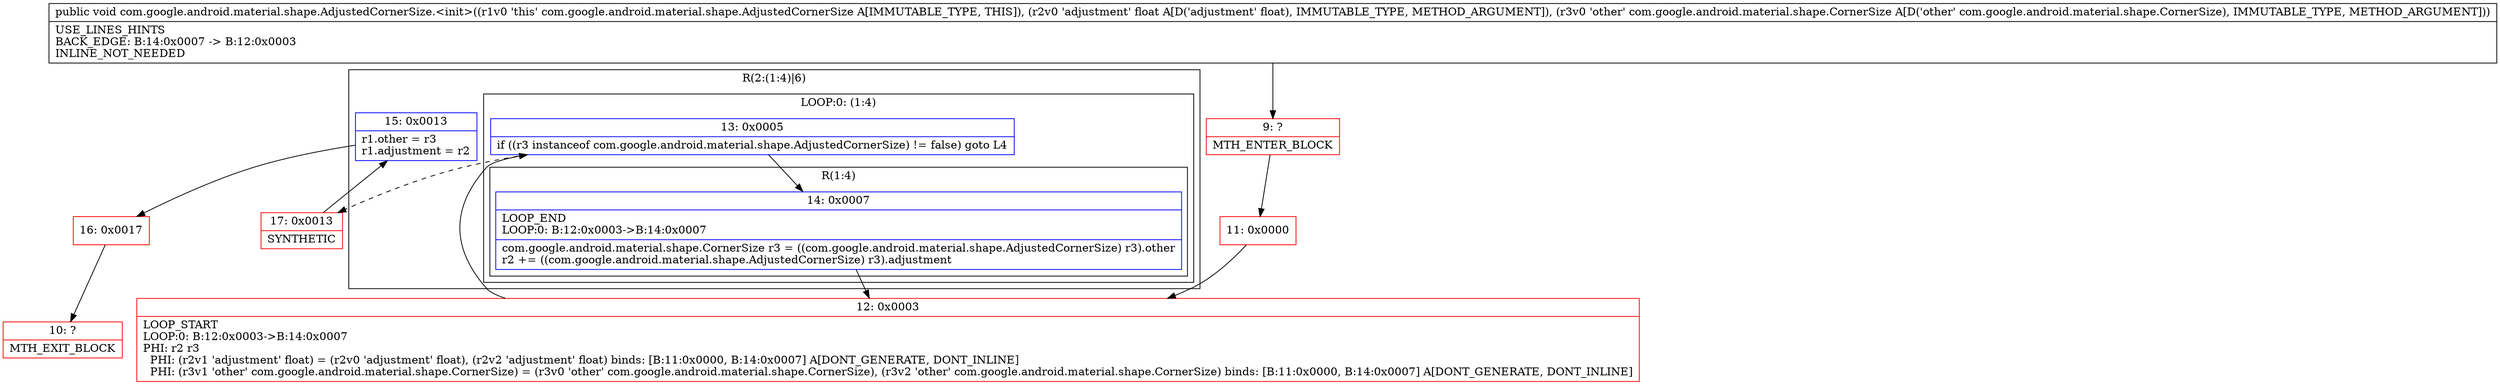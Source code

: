 digraph "CFG forcom.google.android.material.shape.AdjustedCornerSize.\<init\>(FLcom\/google\/android\/material\/shape\/CornerSize;)V" {
subgraph cluster_Region_1596113628 {
label = "R(2:(1:4)|6)";
node [shape=record,color=blue];
subgraph cluster_LoopRegion_893349867 {
label = "LOOP:0: (1:4)";
node [shape=record,color=blue];
Node_13 [shape=record,label="{13\:\ 0x0005|if ((r3 instanceof com.google.android.material.shape.AdjustedCornerSize) != false) goto L4\l}"];
subgraph cluster_Region_157561939 {
label = "R(1:4)";
node [shape=record,color=blue];
Node_14 [shape=record,label="{14\:\ 0x0007|LOOP_END\lLOOP:0: B:12:0x0003\-\>B:14:0x0007\l|com.google.android.material.shape.CornerSize r3 = ((com.google.android.material.shape.AdjustedCornerSize) r3).other\lr2 += ((com.google.android.material.shape.AdjustedCornerSize) r3).adjustment\l}"];
}
}
Node_15 [shape=record,label="{15\:\ 0x0013|r1.other = r3\lr1.adjustment = r2\l}"];
}
Node_9 [shape=record,color=red,label="{9\:\ ?|MTH_ENTER_BLOCK\l}"];
Node_11 [shape=record,color=red,label="{11\:\ 0x0000}"];
Node_12 [shape=record,color=red,label="{12\:\ 0x0003|LOOP_START\lLOOP:0: B:12:0x0003\-\>B:14:0x0007\lPHI: r2 r3 \l  PHI: (r2v1 'adjustment' float) = (r2v0 'adjustment' float), (r2v2 'adjustment' float) binds: [B:11:0x0000, B:14:0x0007] A[DONT_GENERATE, DONT_INLINE]\l  PHI: (r3v1 'other' com.google.android.material.shape.CornerSize) = (r3v0 'other' com.google.android.material.shape.CornerSize), (r3v2 'other' com.google.android.material.shape.CornerSize) binds: [B:11:0x0000, B:14:0x0007] A[DONT_GENERATE, DONT_INLINE]\l}"];
Node_17 [shape=record,color=red,label="{17\:\ 0x0013|SYNTHETIC\l}"];
Node_16 [shape=record,color=red,label="{16\:\ 0x0017}"];
Node_10 [shape=record,color=red,label="{10\:\ ?|MTH_EXIT_BLOCK\l}"];
MethodNode[shape=record,label="{public void com.google.android.material.shape.AdjustedCornerSize.\<init\>((r1v0 'this' com.google.android.material.shape.AdjustedCornerSize A[IMMUTABLE_TYPE, THIS]), (r2v0 'adjustment' float A[D('adjustment' float), IMMUTABLE_TYPE, METHOD_ARGUMENT]), (r3v0 'other' com.google.android.material.shape.CornerSize A[D('other' com.google.android.material.shape.CornerSize), IMMUTABLE_TYPE, METHOD_ARGUMENT]))  | USE_LINES_HINTS\lBACK_EDGE: B:14:0x0007 \-\> B:12:0x0003\lINLINE_NOT_NEEDED\l}"];
MethodNode -> Node_9;Node_13 -> Node_14;
Node_13 -> Node_17[style=dashed];
Node_14 -> Node_12;
Node_15 -> Node_16;
Node_9 -> Node_11;
Node_11 -> Node_12;
Node_12 -> Node_13;
Node_17 -> Node_15;
Node_16 -> Node_10;
}

